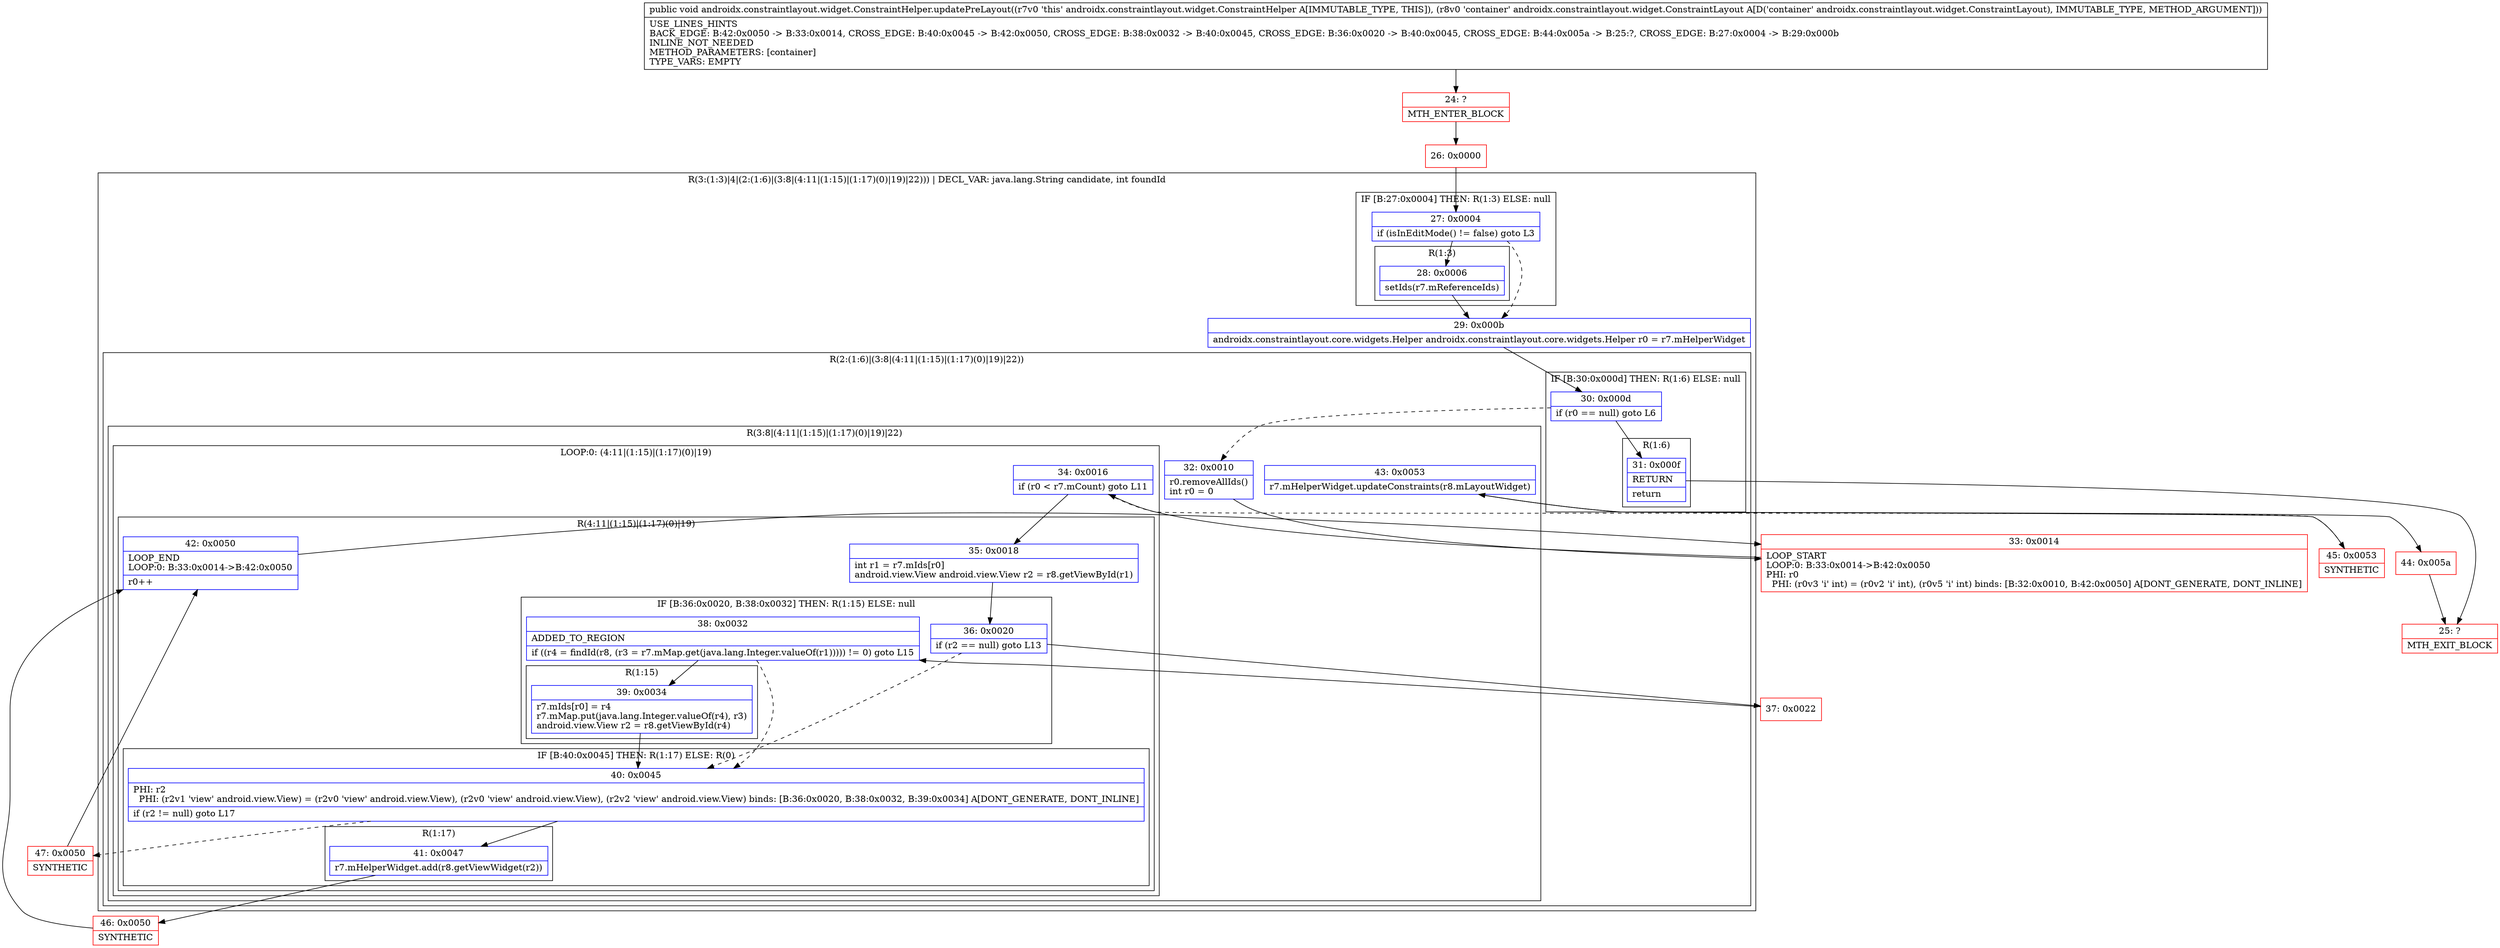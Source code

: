 digraph "CFG forandroidx.constraintlayout.widget.ConstraintHelper.updatePreLayout(Landroidx\/constraintlayout\/widget\/ConstraintLayout;)V" {
subgraph cluster_Region_269649710 {
label = "R(3:(1:3)|4|(2:(1:6)|(3:8|(4:11|(1:15)|(1:17)(0)|19)|22))) | DECL_VAR: java.lang.String candidate, int foundId\l";
node [shape=record,color=blue];
subgraph cluster_IfRegion_1203806069 {
label = "IF [B:27:0x0004] THEN: R(1:3) ELSE: null";
node [shape=record,color=blue];
Node_27 [shape=record,label="{27\:\ 0x0004|if (isInEditMode() != false) goto L3\l}"];
subgraph cluster_Region_291255514 {
label = "R(1:3)";
node [shape=record,color=blue];
Node_28 [shape=record,label="{28\:\ 0x0006|setIds(r7.mReferenceIds)\l}"];
}
}
Node_29 [shape=record,label="{29\:\ 0x000b|androidx.constraintlayout.core.widgets.Helper androidx.constraintlayout.core.widgets.Helper r0 = r7.mHelperWidget\l}"];
subgraph cluster_Region_905581330 {
label = "R(2:(1:6)|(3:8|(4:11|(1:15)|(1:17)(0)|19)|22))";
node [shape=record,color=blue];
subgraph cluster_IfRegion_1266905458 {
label = "IF [B:30:0x000d] THEN: R(1:6) ELSE: null";
node [shape=record,color=blue];
Node_30 [shape=record,label="{30\:\ 0x000d|if (r0 == null) goto L6\l}"];
subgraph cluster_Region_1248954762 {
label = "R(1:6)";
node [shape=record,color=blue];
Node_31 [shape=record,label="{31\:\ 0x000f|RETURN\l|return\l}"];
}
}
subgraph cluster_Region_1610663253 {
label = "R(3:8|(4:11|(1:15)|(1:17)(0)|19)|22)";
node [shape=record,color=blue];
Node_32 [shape=record,label="{32\:\ 0x0010|r0.removeAllIds()\lint r0 = 0\l}"];
subgraph cluster_LoopRegion_1269373407 {
label = "LOOP:0: (4:11|(1:15)|(1:17)(0)|19)";
node [shape=record,color=blue];
Node_34 [shape=record,label="{34\:\ 0x0016|if (r0 \< r7.mCount) goto L11\l}"];
subgraph cluster_Region_1334234227 {
label = "R(4:11|(1:15)|(1:17)(0)|19)";
node [shape=record,color=blue];
Node_35 [shape=record,label="{35\:\ 0x0018|int r1 = r7.mIds[r0]\landroid.view.View android.view.View r2 = r8.getViewById(r1)\l}"];
subgraph cluster_IfRegion_2039638227 {
label = "IF [B:36:0x0020, B:38:0x0032] THEN: R(1:15) ELSE: null";
node [shape=record,color=blue];
Node_36 [shape=record,label="{36\:\ 0x0020|if (r2 == null) goto L13\l}"];
Node_38 [shape=record,label="{38\:\ 0x0032|ADDED_TO_REGION\l|if ((r4 = findId(r8, (r3 = r7.mMap.get(java.lang.Integer.valueOf(r1))))) != 0) goto L15\l}"];
subgraph cluster_Region_534653968 {
label = "R(1:15)";
node [shape=record,color=blue];
Node_39 [shape=record,label="{39\:\ 0x0034|r7.mIds[r0] = r4\lr7.mMap.put(java.lang.Integer.valueOf(r4), r3)\landroid.view.View r2 = r8.getViewById(r4)\l}"];
}
}
subgraph cluster_IfRegion_2063000031 {
label = "IF [B:40:0x0045] THEN: R(1:17) ELSE: R(0)";
node [shape=record,color=blue];
Node_40 [shape=record,label="{40\:\ 0x0045|PHI: r2 \l  PHI: (r2v1 'view' android.view.View) = (r2v0 'view' android.view.View), (r2v0 'view' android.view.View), (r2v2 'view' android.view.View) binds: [B:36:0x0020, B:38:0x0032, B:39:0x0034] A[DONT_GENERATE, DONT_INLINE]\l|if (r2 != null) goto L17\l}"];
subgraph cluster_Region_57302950 {
label = "R(1:17)";
node [shape=record,color=blue];
Node_41 [shape=record,label="{41\:\ 0x0047|r7.mHelperWidget.add(r8.getViewWidget(r2))\l}"];
}
subgraph cluster_Region_160013446 {
label = "R(0)";
node [shape=record,color=blue];
}
}
Node_42 [shape=record,label="{42\:\ 0x0050|LOOP_END\lLOOP:0: B:33:0x0014\-\>B:42:0x0050\l|r0++\l}"];
}
}
Node_43 [shape=record,label="{43\:\ 0x0053|r7.mHelperWidget.updateConstraints(r8.mLayoutWidget)\l}"];
}
}
}
Node_24 [shape=record,color=red,label="{24\:\ ?|MTH_ENTER_BLOCK\l}"];
Node_26 [shape=record,color=red,label="{26\:\ 0x0000}"];
Node_25 [shape=record,color=red,label="{25\:\ ?|MTH_EXIT_BLOCK\l}"];
Node_33 [shape=record,color=red,label="{33\:\ 0x0014|LOOP_START\lLOOP:0: B:33:0x0014\-\>B:42:0x0050\lPHI: r0 \l  PHI: (r0v3 'i' int) = (r0v2 'i' int), (r0v5 'i' int) binds: [B:32:0x0010, B:42:0x0050] A[DONT_GENERATE, DONT_INLINE]\l}"];
Node_37 [shape=record,color=red,label="{37\:\ 0x0022}"];
Node_46 [shape=record,color=red,label="{46\:\ 0x0050|SYNTHETIC\l}"];
Node_47 [shape=record,color=red,label="{47\:\ 0x0050|SYNTHETIC\l}"];
Node_45 [shape=record,color=red,label="{45\:\ 0x0053|SYNTHETIC\l}"];
Node_44 [shape=record,color=red,label="{44\:\ 0x005a}"];
MethodNode[shape=record,label="{public void androidx.constraintlayout.widget.ConstraintHelper.updatePreLayout((r7v0 'this' androidx.constraintlayout.widget.ConstraintHelper A[IMMUTABLE_TYPE, THIS]), (r8v0 'container' androidx.constraintlayout.widget.ConstraintLayout A[D('container' androidx.constraintlayout.widget.ConstraintLayout), IMMUTABLE_TYPE, METHOD_ARGUMENT]))  | USE_LINES_HINTS\lBACK_EDGE: B:42:0x0050 \-\> B:33:0x0014, CROSS_EDGE: B:40:0x0045 \-\> B:42:0x0050, CROSS_EDGE: B:38:0x0032 \-\> B:40:0x0045, CROSS_EDGE: B:36:0x0020 \-\> B:40:0x0045, CROSS_EDGE: B:44:0x005a \-\> B:25:?, CROSS_EDGE: B:27:0x0004 \-\> B:29:0x000b\lINLINE_NOT_NEEDED\lMETHOD_PARAMETERS: [container]\lTYPE_VARS: EMPTY\l}"];
MethodNode -> Node_24;Node_27 -> Node_28;
Node_27 -> Node_29[style=dashed];
Node_28 -> Node_29;
Node_29 -> Node_30;
Node_30 -> Node_31;
Node_30 -> Node_32[style=dashed];
Node_31 -> Node_25;
Node_32 -> Node_33;
Node_34 -> Node_35;
Node_34 -> Node_45[style=dashed];
Node_35 -> Node_36;
Node_36 -> Node_37;
Node_36 -> Node_40[style=dashed];
Node_38 -> Node_39;
Node_38 -> Node_40[style=dashed];
Node_39 -> Node_40;
Node_40 -> Node_41;
Node_40 -> Node_47[style=dashed];
Node_41 -> Node_46;
Node_42 -> Node_33;
Node_43 -> Node_44;
Node_24 -> Node_26;
Node_26 -> Node_27;
Node_33 -> Node_34;
Node_37 -> Node_38;
Node_46 -> Node_42;
Node_47 -> Node_42;
Node_45 -> Node_43;
Node_44 -> Node_25;
}

